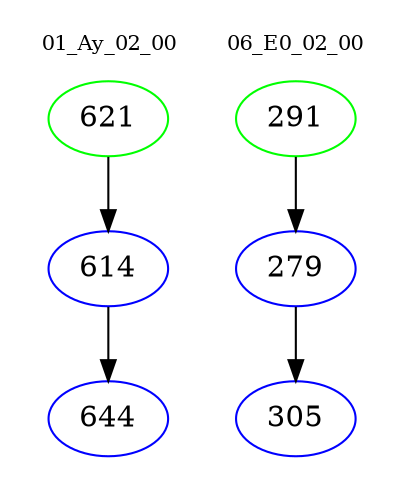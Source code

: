digraph{
subgraph cluster_0 {
color = white
label = "01_Ay_02_00";
fontsize=10;
T0_621 [label="621", color="green"]
T0_621 -> T0_614 [color="black"]
T0_614 [label="614", color="blue"]
T0_614 -> T0_644 [color="black"]
T0_644 [label="644", color="blue"]
}
subgraph cluster_1 {
color = white
label = "06_E0_02_00";
fontsize=10;
T1_291 [label="291", color="green"]
T1_291 -> T1_279 [color="black"]
T1_279 [label="279", color="blue"]
T1_279 -> T1_305 [color="black"]
T1_305 [label="305", color="blue"]
}
}

